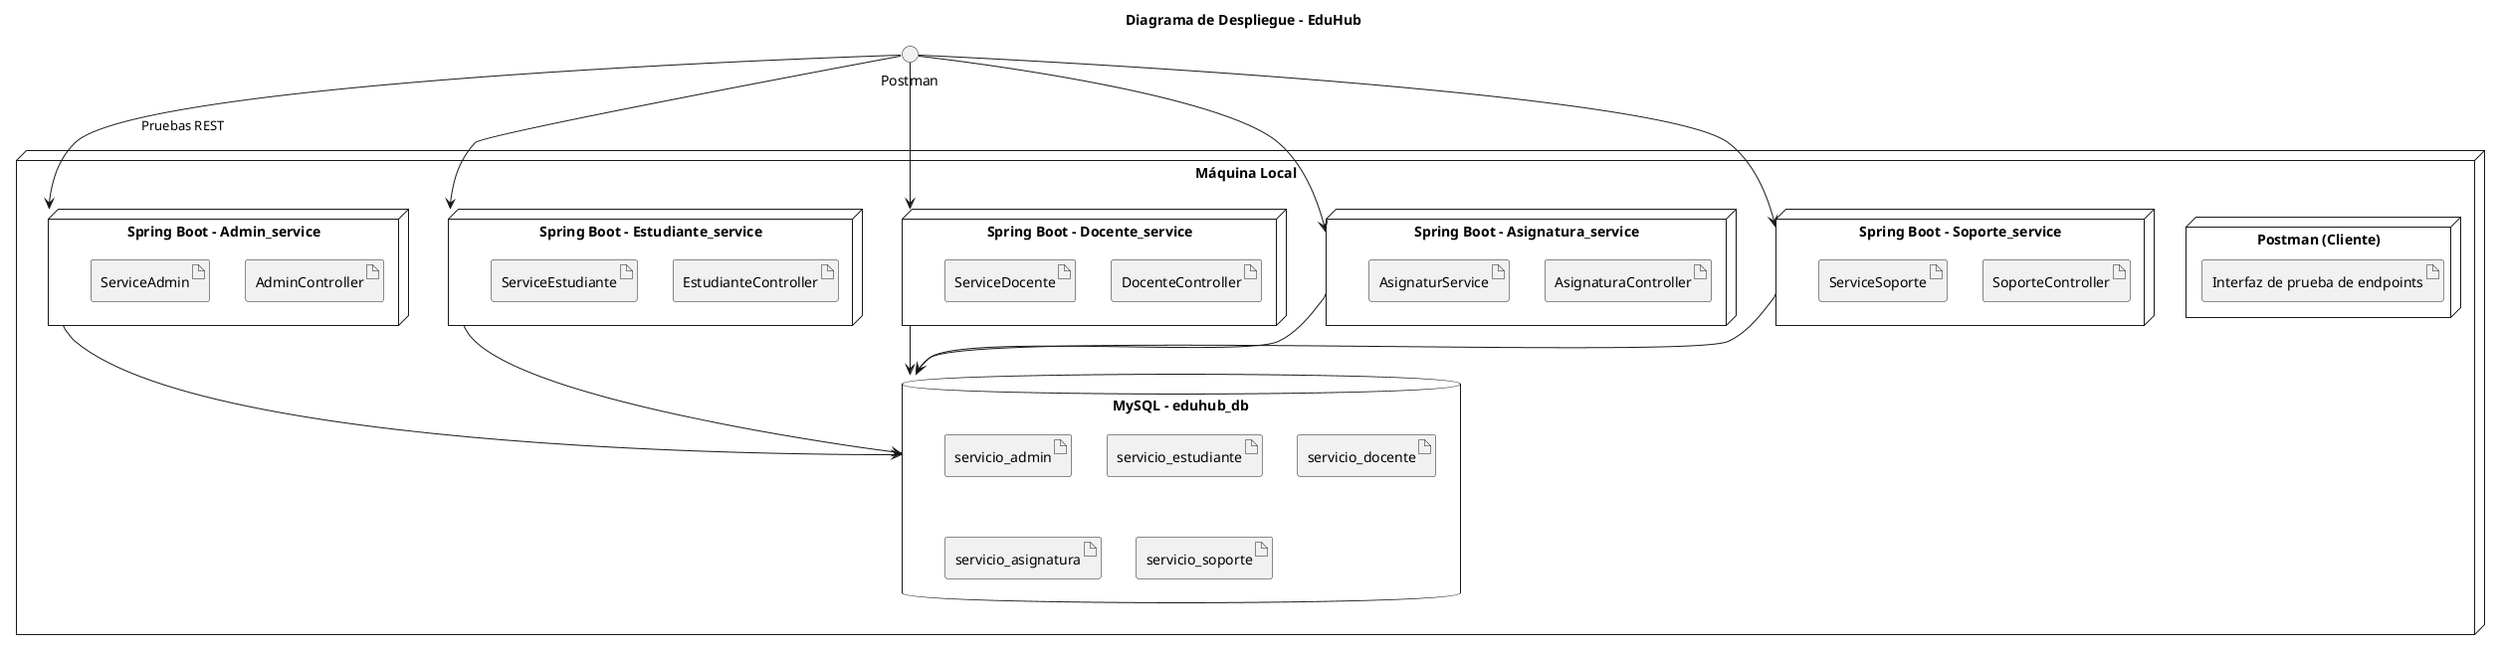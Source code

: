@startuml
title Diagrama de Despliegue - EduHub

node "Máquina Local" {

  node "Postman (Cliente)" {
    artifact "Interfaz de prueba de endpoints"
  }

  node "Spring Boot - Admin_service" {
    artifact "AdminController"
    artifact "ServiceAdmin"
  }

  node "Spring Boot - Estudiante_service" {
    artifact "EstudianteController"
    artifact "ServiceEstudiante"
  }

  node "Spring Boot - Docente_service" {
    artifact "DocenteController"
    artifact "ServiceDocente"
  }

  node "Spring Boot - Asignatura_service" {
    artifact "AsignaturaController"
    artifact "AsignaturService"
  }

  node "Spring Boot - Soporte_service" {
    artifact "SoporteController"
    artifact "ServiceSoporte"
  }

  database "MySQL - eduhub_db" {
    artifact "servicio_admin"
    artifact "servicio_estudiante"
    artifact "servicio_docente"
    artifact "servicio_asignatura"
    artifact "servicio_soporte"
  }
}

Postman --> "Spring Boot - Admin_service" : Pruebas REST
Postman --> "Spring Boot - Estudiante_service"
Postman --> "Spring Boot - Docente_service"
Postman --> "Spring Boot - Asignatura_service"
Postman --> "Spring Boot - Soporte_service"

"Spring Boot - Admin_service" --> "MySQL - eduhub_db"
"Spring Boot - Estudiante_service" --> "MySQL - eduhub_db"
"Spring Boot - Docente_service" --> "MySQL - eduhub_db"
"Spring Boot - Asignatura_service" --> "MySQL - eduhub_db"
"Spring Boot - Soporte_service" --> "MySQL - eduhub_db"

@enduml
